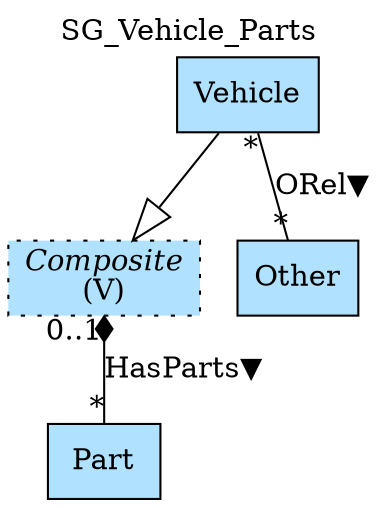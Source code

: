 digraph {graph[label=SG_Vehicle_Parts,labelloc=tl,labelfontsize=12];
"Vehicle"[shape=record,fillcolor=lightskyblue1,style = filled,label="Vehicle"];
"Composite"[shape=record,fillcolor=lightskyblue1,style ="filled,dotted",label=<{<I>Composite</I><br/>(V)}>];
"Part"[shape=record,fillcolor=lightskyblue1,style = filled,label="Part"];
"Other"[shape=record,fillcolor=lightskyblue1,style = filled,label="Other"];

"Composite"->"Part"[label="HasParts▼",arrowtail=diamond,arrowhead=none,dir=both,taillabel="0..1",headlabel="*"];
"Vehicle"->"Composite"[arrowhead=onormal,arrowsize=2.0];
"Vehicle"->"Other"[label="ORel▼",dir=none,taillabel="*",headlabel="*"];
}